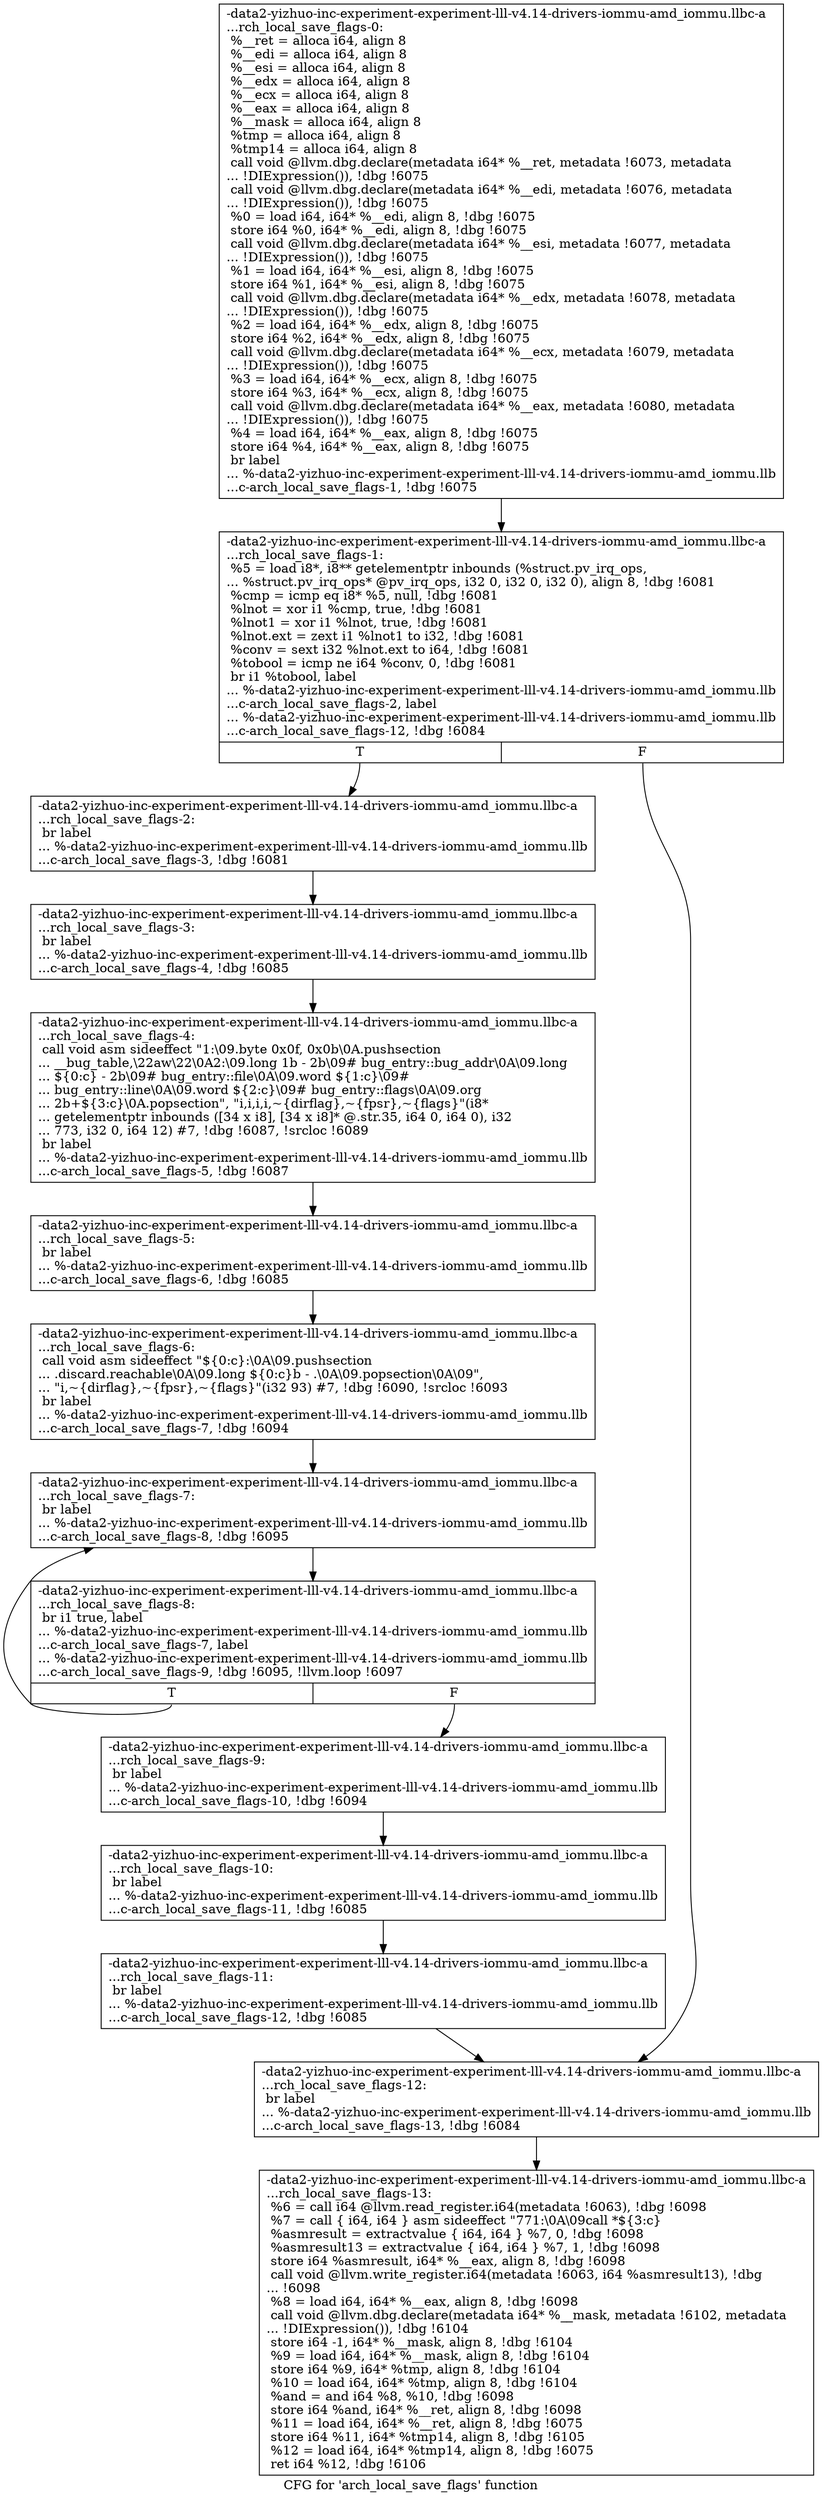 digraph "CFG for 'arch_local_save_flags' function" {
	label="CFG for 'arch_local_save_flags' function";

	Node0x561b947adca0 [shape=record,label="{-data2-yizhuo-inc-experiment-experiment-lll-v4.14-drivers-iommu-amd_iommu.llbc-a\l...rch_local_save_flags-0:\l  %__ret = alloca i64, align 8\l  %__edi = alloca i64, align 8\l  %__esi = alloca i64, align 8\l  %__edx = alloca i64, align 8\l  %__ecx = alloca i64, align 8\l  %__eax = alloca i64, align 8\l  %__mask = alloca i64, align 8\l  %tmp = alloca i64, align 8\l  %tmp14 = alloca i64, align 8\l  call void @llvm.dbg.declare(metadata i64* %__ret, metadata !6073, metadata\l... !DIExpression()), !dbg !6075\l  call void @llvm.dbg.declare(metadata i64* %__edi, metadata !6076, metadata\l... !DIExpression()), !dbg !6075\l  %0 = load i64, i64* %__edi, align 8, !dbg !6075\l  store i64 %0, i64* %__edi, align 8, !dbg !6075\l  call void @llvm.dbg.declare(metadata i64* %__esi, metadata !6077, metadata\l... !DIExpression()), !dbg !6075\l  %1 = load i64, i64* %__esi, align 8, !dbg !6075\l  store i64 %1, i64* %__esi, align 8, !dbg !6075\l  call void @llvm.dbg.declare(metadata i64* %__edx, metadata !6078, metadata\l... !DIExpression()), !dbg !6075\l  %2 = load i64, i64* %__edx, align 8, !dbg !6075\l  store i64 %2, i64* %__edx, align 8, !dbg !6075\l  call void @llvm.dbg.declare(metadata i64* %__ecx, metadata !6079, metadata\l... !DIExpression()), !dbg !6075\l  %3 = load i64, i64* %__ecx, align 8, !dbg !6075\l  store i64 %3, i64* %__ecx, align 8, !dbg !6075\l  call void @llvm.dbg.declare(metadata i64* %__eax, metadata !6080, metadata\l... !DIExpression()), !dbg !6075\l  %4 = load i64, i64* %__eax, align 8, !dbg !6075\l  store i64 %4, i64* %__eax, align 8, !dbg !6075\l  br label\l... %-data2-yizhuo-inc-experiment-experiment-lll-v4.14-drivers-iommu-amd_iommu.llb\l...c-arch_local_save_flags-1, !dbg !6075\l}"];
	Node0x561b947adca0 -> Node0x561b947b4ef0;
	Node0x561b947b4ef0 [shape=record,label="{-data2-yizhuo-inc-experiment-experiment-lll-v4.14-drivers-iommu-amd_iommu.llbc-a\l...rch_local_save_flags-1: \l  %5 = load i8*, i8** getelementptr inbounds (%struct.pv_irq_ops,\l... %struct.pv_irq_ops* @pv_irq_ops, i32 0, i32 0, i32 0), align 8, !dbg !6081\l  %cmp = icmp eq i8* %5, null, !dbg !6081\l  %lnot = xor i1 %cmp, true, !dbg !6081\l  %lnot1 = xor i1 %lnot, true, !dbg !6081\l  %lnot.ext = zext i1 %lnot1 to i32, !dbg !6081\l  %conv = sext i32 %lnot.ext to i64, !dbg !6081\l  %tobool = icmp ne i64 %conv, 0, !dbg !6081\l  br i1 %tobool, label\l... %-data2-yizhuo-inc-experiment-experiment-lll-v4.14-drivers-iommu-amd_iommu.llb\l...c-arch_local_save_flags-2, label\l... %-data2-yizhuo-inc-experiment-experiment-lll-v4.14-drivers-iommu-amd_iommu.llb\l...c-arch_local_save_flags-12, !dbg !6084\l|{<s0>T|<s1>F}}"];
	Node0x561b947b4ef0:s0 -> Node0x561b947b4f40;
	Node0x561b947b4ef0:s1 -> Node0x561b947b5260;
	Node0x561b947b4f40 [shape=record,label="{-data2-yizhuo-inc-experiment-experiment-lll-v4.14-drivers-iommu-amd_iommu.llbc-a\l...rch_local_save_flags-2: \l  br label\l... %-data2-yizhuo-inc-experiment-experiment-lll-v4.14-drivers-iommu-amd_iommu.llb\l...c-arch_local_save_flags-3, !dbg !6081\l}"];
	Node0x561b947b4f40 -> Node0x561b947b4f90;
	Node0x561b947b4f90 [shape=record,label="{-data2-yizhuo-inc-experiment-experiment-lll-v4.14-drivers-iommu-amd_iommu.llbc-a\l...rch_local_save_flags-3: \l  br label\l... %-data2-yizhuo-inc-experiment-experiment-lll-v4.14-drivers-iommu-amd_iommu.llb\l...c-arch_local_save_flags-4, !dbg !6085\l}"];
	Node0x561b947b4f90 -> Node0x561b947b4fe0;
	Node0x561b947b4fe0 [shape=record,label="{-data2-yizhuo-inc-experiment-experiment-lll-v4.14-drivers-iommu-amd_iommu.llbc-a\l...rch_local_save_flags-4: \l  call void asm sideeffect \"1:\\09.byte 0x0f, 0x0b\\0A.pushsection\l... __bug_table,\\22aw\\22\\0A2:\\09.long 1b - 2b\\09# bug_entry::bug_addr\\0A\\09.long\l... $\{0:c\} - 2b\\09# bug_entry::file\\0A\\09.word $\{1:c\}\\09#\l... bug_entry::line\\0A\\09.word $\{2:c\}\\09# bug_entry::flags\\0A\\09.org\l... 2b+$\{3:c\}\\0A.popsection\", \"i,i,i,i,~\{dirflag\},~\{fpsr\},~\{flags\}\"(i8*\l... getelementptr inbounds ([34 x i8], [34 x i8]* @.str.35, i64 0, i64 0), i32\l... 773, i32 0, i64 12) #7, !dbg !6087, !srcloc !6089\l  br label\l... %-data2-yizhuo-inc-experiment-experiment-lll-v4.14-drivers-iommu-amd_iommu.llb\l...c-arch_local_save_flags-5, !dbg !6087\l}"];
	Node0x561b947b4fe0 -> Node0x561b947b5030;
	Node0x561b947b5030 [shape=record,label="{-data2-yizhuo-inc-experiment-experiment-lll-v4.14-drivers-iommu-amd_iommu.llbc-a\l...rch_local_save_flags-5: \l  br label\l... %-data2-yizhuo-inc-experiment-experiment-lll-v4.14-drivers-iommu-amd_iommu.llb\l...c-arch_local_save_flags-6, !dbg !6085\l}"];
	Node0x561b947b5030 -> Node0x561b947b5080;
	Node0x561b947b5080 [shape=record,label="{-data2-yizhuo-inc-experiment-experiment-lll-v4.14-drivers-iommu-amd_iommu.llbc-a\l...rch_local_save_flags-6: \l  call void asm sideeffect \"$\{0:c\}:\\0A\\09.pushsection\l... .discard.reachable\\0A\\09.long $\{0:c\}b - .\\0A\\09.popsection\\0A\\09\",\l... \"i,~\{dirflag\},~\{fpsr\},~\{flags\}\"(i32 93) #7, !dbg !6090, !srcloc !6093\l  br label\l... %-data2-yizhuo-inc-experiment-experiment-lll-v4.14-drivers-iommu-amd_iommu.llb\l...c-arch_local_save_flags-7, !dbg !6094\l}"];
	Node0x561b947b5080 -> Node0x561b947b50d0;
	Node0x561b947b50d0 [shape=record,label="{-data2-yizhuo-inc-experiment-experiment-lll-v4.14-drivers-iommu-amd_iommu.llbc-a\l...rch_local_save_flags-7: \l  br label\l... %-data2-yizhuo-inc-experiment-experiment-lll-v4.14-drivers-iommu-amd_iommu.llb\l...c-arch_local_save_flags-8, !dbg !6095\l}"];
	Node0x561b947b50d0 -> Node0x561b947b5120;
	Node0x561b947b5120 [shape=record,label="{-data2-yizhuo-inc-experiment-experiment-lll-v4.14-drivers-iommu-amd_iommu.llbc-a\l...rch_local_save_flags-8: \l  br i1 true, label\l... %-data2-yizhuo-inc-experiment-experiment-lll-v4.14-drivers-iommu-amd_iommu.llb\l...c-arch_local_save_flags-7, label\l... %-data2-yizhuo-inc-experiment-experiment-lll-v4.14-drivers-iommu-amd_iommu.llb\l...c-arch_local_save_flags-9, !dbg !6095, !llvm.loop !6097\l|{<s0>T|<s1>F}}"];
	Node0x561b947b5120:s0 -> Node0x561b947b50d0;
	Node0x561b947b5120:s1 -> Node0x561b947b5170;
	Node0x561b947b5170 [shape=record,label="{-data2-yizhuo-inc-experiment-experiment-lll-v4.14-drivers-iommu-amd_iommu.llbc-a\l...rch_local_save_flags-9: \l  br label\l... %-data2-yizhuo-inc-experiment-experiment-lll-v4.14-drivers-iommu-amd_iommu.llb\l...c-arch_local_save_flags-10, !dbg !6094\l}"];
	Node0x561b947b5170 -> Node0x561b947b51c0;
	Node0x561b947b51c0 [shape=record,label="{-data2-yizhuo-inc-experiment-experiment-lll-v4.14-drivers-iommu-amd_iommu.llbc-a\l...rch_local_save_flags-10: \l  br label\l... %-data2-yizhuo-inc-experiment-experiment-lll-v4.14-drivers-iommu-amd_iommu.llb\l...c-arch_local_save_flags-11, !dbg !6085\l}"];
	Node0x561b947b51c0 -> Node0x561b947b5210;
	Node0x561b947b5210 [shape=record,label="{-data2-yizhuo-inc-experiment-experiment-lll-v4.14-drivers-iommu-amd_iommu.llbc-a\l...rch_local_save_flags-11: \l  br label\l... %-data2-yizhuo-inc-experiment-experiment-lll-v4.14-drivers-iommu-amd_iommu.llb\l...c-arch_local_save_flags-12, !dbg !6085\l}"];
	Node0x561b947b5210 -> Node0x561b947b5260;
	Node0x561b947b5260 [shape=record,label="{-data2-yizhuo-inc-experiment-experiment-lll-v4.14-drivers-iommu-amd_iommu.llbc-a\l...rch_local_save_flags-12: \l  br label\l... %-data2-yizhuo-inc-experiment-experiment-lll-v4.14-drivers-iommu-amd_iommu.llb\l...c-arch_local_save_flags-13, !dbg !6084\l}"];
	Node0x561b947b5260 -> Node0x561b947b52b0;
	Node0x561b947b52b0 [shape=record,label="{-data2-yizhuo-inc-experiment-experiment-lll-v4.14-drivers-iommu-amd_iommu.llbc-a\l...rch_local_save_flags-13: \l  %6 = call i64 @llvm.read_register.i64(metadata !6063), !dbg !6098\l  %7 = call \{ i64, i64 \} asm sideeffect \"771:\\0A\\09call *$\{3:c\}\l  %asmresult = extractvalue \{ i64, i64 \} %7, 0, !dbg !6098\l  %asmresult13 = extractvalue \{ i64, i64 \} %7, 1, !dbg !6098\l  store i64 %asmresult, i64* %__eax, align 8, !dbg !6098\l  call void @llvm.write_register.i64(metadata !6063, i64 %asmresult13), !dbg\l... !6098\l  %8 = load i64, i64* %__eax, align 8, !dbg !6098\l  call void @llvm.dbg.declare(metadata i64* %__mask, metadata !6102, metadata\l... !DIExpression()), !dbg !6104\l  store i64 -1, i64* %__mask, align 8, !dbg !6104\l  %9 = load i64, i64* %__mask, align 8, !dbg !6104\l  store i64 %9, i64* %tmp, align 8, !dbg !6104\l  %10 = load i64, i64* %tmp, align 8, !dbg !6104\l  %and = and i64 %8, %10, !dbg !6098\l  store i64 %and, i64* %__ret, align 8, !dbg !6098\l  %11 = load i64, i64* %__ret, align 8, !dbg !6075\l  store i64 %11, i64* %tmp14, align 8, !dbg !6105\l  %12 = load i64, i64* %tmp14, align 8, !dbg !6075\l  ret i64 %12, !dbg !6106\l}"];
}
